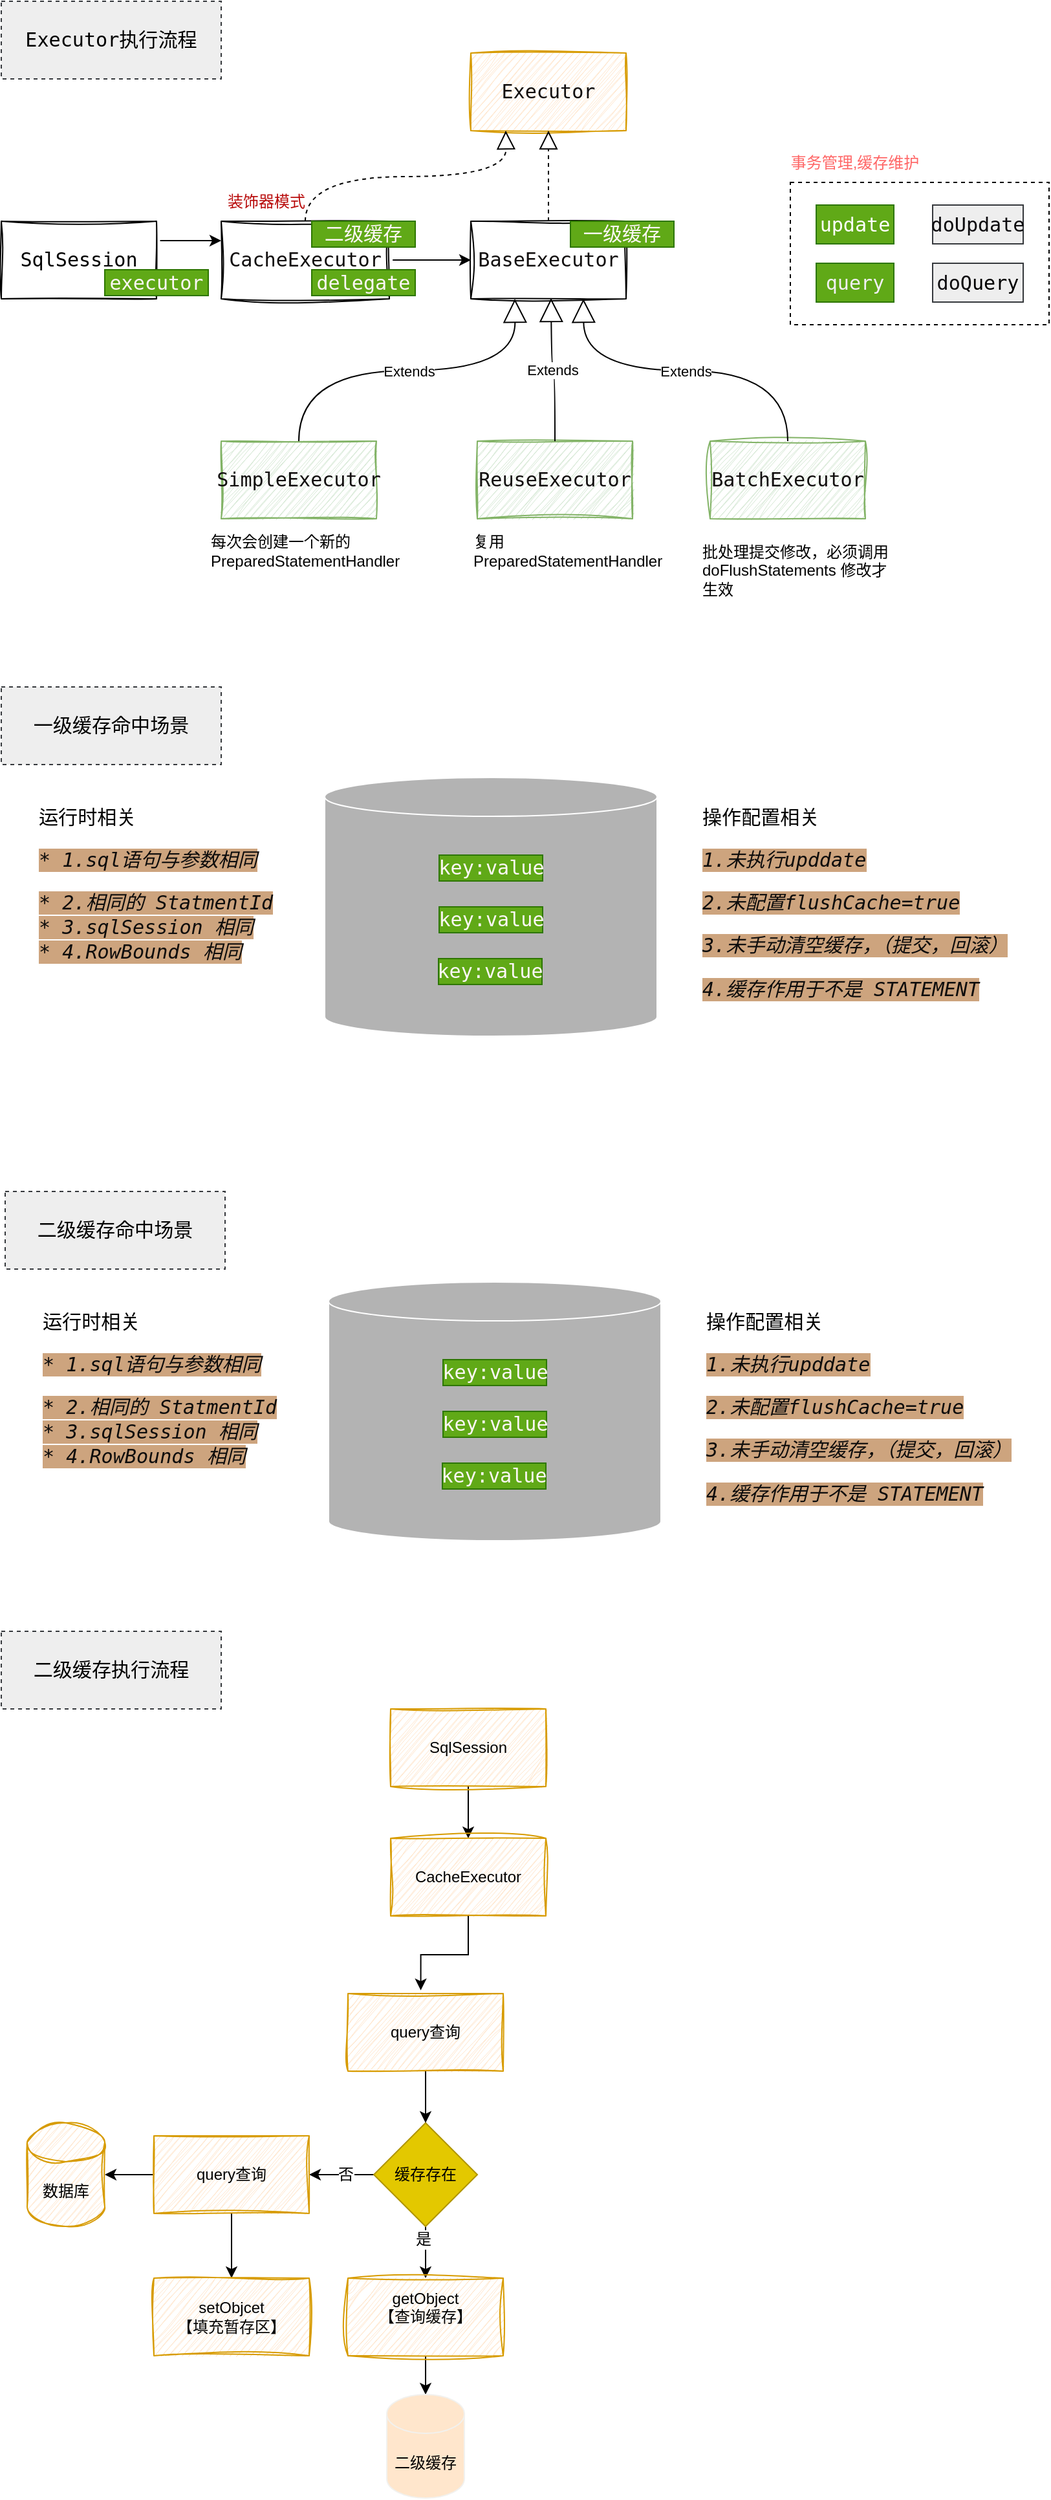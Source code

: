 <mxfile border="50" scale="3" compressed="false" locked="false" version="27.1.6" pages="2">
  <diagram name="Blank" id="YmL12bMKpDGza6XwsDPr">
    <mxGraphModel dx="3372" dy="1645" grid="1" gridSize="10" guides="1" tooltips="1" connect="1" arrows="1" fold="1" page="1" pageScale="1" pageWidth="827" pageHeight="1169" background="#ffffff" math="1" shadow="0">
      <root>
        <mxCell id="X5NqExCQtvZxIxQ7pmgY-0" />
        <mxCell id="1" parent="X5NqExCQtvZxIxQ7pmgY-0" />
        <mxCell id="kFkA9idod39xT0IFJ7Xu-3" value="&lt;pre style=&quot;font-family: &amp;quot;JetBrains Mono&amp;quot;, monospace; font-size: 11.3pt;&quot;&gt;&lt;span&gt;&lt;font style=&quot;&quot;&gt;Executor执行流程&lt;/font&gt;&lt;/span&gt;&lt;/pre&gt;" style="text;html=1;align=center;verticalAlign=middle;whiteSpace=wrap;rounded=0;strokeColor=#36393d;dashed=1;fillColor=#eeeeee;" parent="1" vertex="1">
          <mxGeometry x="-2470" y="-1160" width="170" height="60" as="geometry" />
        </mxCell>
        <mxCell id="kFkA9idod39xT0IFJ7Xu-5" value="&lt;pre style=&quot;font-family: &amp;quot;JetBrains Mono&amp;quot;, monospace; font-size: 11.3pt;&quot;&gt;&lt;font style=&quot;color: light-dark(rgb(17, 14, 14), rgb(43, 113, 180));&quot;&gt;Executor&lt;/font&gt;&lt;/pre&gt;" style="rounded=0;whiteSpace=wrap;html=1;sketch=1;curveFitting=1;jiggle=2;fillColor=#ffe6cc;strokeColor=#d79b00;" parent="1" vertex="1">
          <mxGeometry x="-2107" y="-1120" width="120" height="60" as="geometry" />
        </mxCell>
        <mxCell id="hmNLhs7aSOasPQDi5UYB-2" value="" style="endArrow=block;dashed=1;endFill=0;endSize=12;html=1;rounded=0;entryX=0.5;entryY=1;entryDx=0;entryDy=0;exitX=0.5;exitY=0;exitDx=0;exitDy=0;" parent="1" source="hmNLhs7aSOasPQDi5UYB-4" target="kFkA9idod39xT0IFJ7Xu-5" edge="1">
          <mxGeometry width="160" relative="1" as="geometry">
            <mxPoint x="-2047.32" y="-971.08" as="sourcePoint" />
            <mxPoint x="-1987" y="-1000" as="targetPoint" />
          </mxGeometry>
        </mxCell>
        <mxCell id="hmNLhs7aSOasPQDi5UYB-4" value="&lt;pre style=&quot;font-family: &amp;quot;JetBrains Mono&amp;quot;, monospace; font-size: 11.3pt;&quot;&gt;&lt;font style=&quot;color: light-dark(rgb(17, 14, 14), rgb(43, 113, 180));&quot;&gt;BaseExecutor&lt;/font&gt;&lt;/pre&gt;" style="rounded=0;whiteSpace=wrap;html=1;sketch=1;curveFitting=1;jiggle=2;" parent="1" vertex="1">
          <mxGeometry x="-2107" y="-990" width="120" height="60" as="geometry" />
        </mxCell>
        <mxCell id="hmNLhs7aSOasPQDi5UYB-5" value="Extends" style="endArrow=block;endSize=16;endFill=0;html=1;rounded=0;exitX=0.5;exitY=0;exitDx=0;exitDy=0;entryX=0.5;entryY=1;entryDx=0;entryDy=0;edgeStyle=orthogonalEdgeStyle;curved=1;" parent="1" source="hmNLhs7aSOasPQDi5UYB-6" edge="1">
          <mxGeometry width="160" relative="1" as="geometry">
            <mxPoint x="-2240" y="-810" as="sourcePoint" />
            <mxPoint x="-2073" y="-930" as="targetPoint" />
          </mxGeometry>
        </mxCell>
        <mxCell id="hmNLhs7aSOasPQDi5UYB-6" value="&lt;pre style=&quot;font-family: &amp;quot;JetBrains Mono&amp;quot;, monospace; font-size: 11.3pt;&quot;&gt;&lt;font style=&quot;color: light-dark(rgb(17, 14, 14), rgb(43, 113, 180));&quot;&gt;SimpleExecutor&lt;/font&gt;&lt;/pre&gt;" style="rounded=0;whiteSpace=wrap;html=1;sketch=1;curveFitting=1;jiggle=2;fillColor=#d5e8d4;strokeColor=#82b366;" parent="1" vertex="1">
          <mxGeometry x="-2300" y="-820" width="120" height="60" as="geometry" />
        </mxCell>
        <mxCell id="hmNLhs7aSOasPQDi5UYB-7" value="&lt;pre style=&quot;font-family: &amp;quot;JetBrains Mono&amp;quot;, monospace; font-size: 11.3pt;&quot;&gt;&lt;font style=&quot;color: light-dark(rgb(17, 14, 14), rgb(43, 113, 180));&quot;&gt;ReuseExecutor&lt;/font&gt;&lt;/pre&gt;" style="rounded=0;whiteSpace=wrap;html=1;sketch=1;curveFitting=1;jiggle=2;fillColor=#d5e8d4;strokeColor=#82b366;" parent="1" vertex="1">
          <mxGeometry x="-2102" y="-820" width="120" height="60" as="geometry" />
        </mxCell>
        <mxCell id="hmNLhs7aSOasPQDi5UYB-8" value="&lt;pre style=&quot;font-family: &amp;quot;JetBrains Mono&amp;quot;, monospace; font-size: 11.3pt;&quot;&gt;&lt;font style=&quot;color: light-dark(rgb(17, 14, 14), rgb(43, 113, 180));&quot;&gt;BatchExecutor&lt;/font&gt;&lt;/pre&gt;" style="rounded=0;whiteSpace=wrap;html=1;sketch=1;curveFitting=1;jiggle=2;fillColor=#d5e8d4;strokeColor=#82b366;" parent="1" vertex="1">
          <mxGeometry x="-1922" y="-820" width="120" height="60" as="geometry" />
        </mxCell>
        <mxCell id="hmNLhs7aSOasPQDi5UYB-10" value="Extends" style="endArrow=block;endSize=16;endFill=0;html=1;rounded=0;exitX=0.5;exitY=0;exitDx=0;exitDy=0;entryX=0.5;entryY=1;entryDx=0;entryDy=0;edgeStyle=orthogonalEdgeStyle;curved=1;" parent="1" source="hmNLhs7aSOasPQDi5UYB-7" edge="1">
          <mxGeometry width="160" relative="1" as="geometry">
            <mxPoint x="-2230" y="-820.52" as="sourcePoint" />
            <mxPoint x="-2045" y="-930.52" as="targetPoint" />
          </mxGeometry>
        </mxCell>
        <mxCell id="hmNLhs7aSOasPQDi5UYB-11" value="Extends" style="endArrow=block;endSize=16;endFill=0;html=1;rounded=0;edgeStyle=orthogonalEdgeStyle;curved=1;exitX=0.5;exitY=0;exitDx=0;exitDy=0;" parent="1" source="hmNLhs7aSOasPQDi5UYB-8" edge="1">
          <mxGeometry width="160" relative="1" as="geometry">
            <mxPoint x="-1862" y="-830" as="sourcePoint" />
            <mxPoint x="-2020" y="-930" as="targetPoint" />
          </mxGeometry>
        </mxCell>
        <mxCell id="hmNLhs7aSOasPQDi5UYB-18" value="" style="rounded=0;whiteSpace=wrap;html=1;dashed=1;" parent="1" vertex="1">
          <mxGeometry x="-1860" y="-1020" width="200" height="110" as="geometry" />
        </mxCell>
        <mxCell id="hmNLhs7aSOasPQDi5UYB-13" value="&lt;div&gt;&lt;pre style=&quot;font-family: &amp;quot;JetBrains Mono&amp;quot;, monospace; font-size: 11.3pt;&quot;&gt;&lt;span&gt;&lt;font style=&quot;color: light-dark(rgb(255, 255, 255), rgb(43, 113, 180));&quot;&gt;update&lt;/font&gt;&lt;/span&gt;&lt;/pre&gt;&lt;/div&gt;" style="rounded=0;whiteSpace=wrap;html=1;fillColor=#60a917;strokeColor=#2D7600;fontColor=#ffffff;" parent="1" vertex="1">
          <mxGeometry x="-1840" y="-1002.5" width="60" height="30" as="geometry" />
        </mxCell>
        <mxCell id="hmNLhs7aSOasPQDi5UYB-15" value="&lt;div&gt;&lt;pre style=&quot;font-family: &amp;quot;JetBrains Mono&amp;quot;, monospace; font-size: 11.3pt;&quot;&gt;&lt;span&gt;&lt;font style=&quot;color: light-dark(rgb(12, 11, 14), rgb(43, 113, 180));&quot;&gt;doUpdate&lt;/font&gt;&lt;/span&gt;&lt;/pre&gt;&lt;/div&gt;" style="rounded=0;whiteSpace=wrap;html=1;fillColor=#eeeeee;strokeColor=#36393d;" parent="1" vertex="1">
          <mxGeometry x="-1750" y="-1002.5" width="70" height="30" as="geometry" />
        </mxCell>
        <mxCell id="hmNLhs7aSOasPQDi5UYB-16" value="&lt;pre style=&quot;font-family: &amp;quot;JetBrains Mono&amp;quot;, monospace; font-size: 11.3pt;&quot;&gt;&lt;font style=&quot;color: light-dark(rgb(241, 240, 245), rgb(228, 227, 230));&quot;&gt;query&lt;/font&gt;&lt;/pre&gt;" style="rounded=0;whiteSpace=wrap;html=1;fillColor=#60a917;strokeColor=#2D7600;fontColor=#ffffff;" parent="1" vertex="1">
          <mxGeometry x="-1840" y="-957.5" width="60" height="30" as="geometry" />
        </mxCell>
        <mxCell id="hmNLhs7aSOasPQDi5UYB-17" value="&lt;div&gt;&lt;pre style=&quot;font-family: &amp;quot;JetBrains Mono&amp;quot;, monospace; font-size: 11.3pt;&quot;&gt;&lt;span&gt;&lt;font style=&quot;color: light-dark(rgb(12, 11, 14), rgb(43, 113, 180));&quot;&gt;doQ&lt;/font&gt;&lt;/span&gt;uery&lt;/pre&gt;&lt;/div&gt;" style="rounded=0;whiteSpace=wrap;html=1;fillColor=#eeeeee;strokeColor=#36393d;" parent="1" vertex="1">
          <mxGeometry x="-1750" y="-957.5" width="70" height="30" as="geometry" />
        </mxCell>
        <mxCell id="hmNLhs7aSOasPQDi5UYB-19" value="&lt;font style=&quot;color: light-dark(rgb(255, 102, 102), rgb(237, 237, 237));&quot;&gt;事务管理,缓存维护&lt;/font&gt;" style="text;html=1;align=center;verticalAlign=middle;whiteSpace=wrap;rounded=0;" parent="1" vertex="1">
          <mxGeometry x="-1871" y="-1050" width="122" height="30" as="geometry" />
        </mxCell>
        <mxCell id="RMZ8sAWD6F0i_Kk_ml5E-15" style="edgeStyle=orthogonalEdgeStyle;rounded=0;orthogonalLoop=1;jettySize=auto;html=1;entryX=0;entryY=0.5;entryDx=0;entryDy=0;fontFamily=Helvetica;fontSize=12;fontColor=default;" edge="1" parent="1" source="hmNLhs7aSOasPQDi5UYB-21" target="hmNLhs7aSOasPQDi5UYB-4">
          <mxGeometry relative="1" as="geometry" />
        </mxCell>
        <mxCell id="hmNLhs7aSOasPQDi5UYB-21" value="&lt;pre style=&quot;font-family: &amp;quot;JetBrains Mono&amp;quot;, monospace; font-size: 11.3pt;&quot;&gt;&lt;font style=&quot;color: light-dark(rgb(17, 14, 14), rgb(43, 113, 180));&quot;&gt;CacheExecutor&lt;/font&gt;&lt;/pre&gt;" style="rounded=0;whiteSpace=wrap;html=1;sketch=1;curveFitting=1;jiggle=2;" parent="1" vertex="1">
          <mxGeometry x="-2300" y="-990" width="130" height="60" as="geometry" />
        </mxCell>
        <mxCell id="hmNLhs7aSOasPQDi5UYB-22" value="" style="endArrow=block;dashed=1;endFill=0;endSize=12;html=1;rounded=0;entryX=0.5;entryY=1;entryDx=0;entryDy=0;exitX=0.5;exitY=0;exitDx=0;exitDy=0;edgeStyle=orthogonalEdgeStyle;curved=1;" parent="1" source="hmNLhs7aSOasPQDi5UYB-21" edge="1">
          <mxGeometry width="160" relative="1" as="geometry">
            <mxPoint x="-2080" y="-990" as="sourcePoint" />
            <mxPoint x="-2080" y="-1060" as="targetPoint" />
          </mxGeometry>
        </mxCell>
        <mxCell id="hmNLhs7aSOasPQDi5UYB-23" value="&lt;pre style=&quot;font-family: &amp;quot;JetBrains Mono&amp;quot;, monospace; font-size: 11.3pt;&quot;&gt;&lt;div&gt;&lt;pre style=&quot;font-family: &amp;quot;JetBrains Mono&amp;quot;, monospace; font-size: 11.3pt;&quot;&gt;&lt;span&gt;&lt;font style=&quot;color: light-dark(rgb(253, 247, 247), rgb(159, 95, 149));&quot;&gt;delegate&lt;/font&gt;&lt;/span&gt;&lt;/pre&gt;&lt;/div&gt;&lt;/pre&gt;" style="rounded=0;whiteSpace=wrap;html=1;fillColor=#60a917;strokeColor=#2D7600;fontColor=#ffffff;" parent="1" vertex="1">
          <mxGeometry x="-2230" y="-952.5" width="80" height="20" as="geometry" />
        </mxCell>
        <mxCell id="RMZ8sAWD6F0i_Kk_ml5E-14" style="edgeStyle=orthogonalEdgeStyle;rounded=0;orthogonalLoop=1;jettySize=auto;html=1;exitX=1;exitY=0.25;exitDx=0;exitDy=0;entryX=0;entryY=0.25;entryDx=0;entryDy=0;fontFamily=Helvetica;fontSize=12;fontColor=default;" edge="1" parent="1" source="hmNLhs7aSOasPQDi5UYB-25" target="hmNLhs7aSOasPQDi5UYB-21">
          <mxGeometry relative="1" as="geometry" />
        </mxCell>
        <mxCell id="hmNLhs7aSOasPQDi5UYB-25" value="&lt;pre style=&quot;font-family: &amp;quot;JetBrains Mono&amp;quot;, monospace; font-size: 11.3pt;&quot;&gt;&lt;div&gt;&lt;pre style=&quot;font-family: &amp;quot;JetBrains Mono&amp;quot;, monospace; font-size: 11.3pt;&quot;&gt;&lt;pre style=&quot;font-size: 11.3pt; font-family: &amp;quot;JetBrains Mono&amp;quot;, monospace;&quot;&gt;&lt;span&gt;&lt;font style=&quot;color: rgb(0, 0, 0);&quot;&gt;SqlSession&lt;/font&gt;&lt;/span&gt;&lt;/pre&gt;&lt;/pre&gt;&lt;/div&gt;&lt;/pre&gt;" style="rounded=0;whiteSpace=wrap;html=1;sketch=1;curveFitting=1;jiggle=2;" parent="1" vertex="1">
          <mxGeometry x="-2470" y="-990" width="120" height="60" as="geometry" />
        </mxCell>
        <mxCell id="hmNLhs7aSOasPQDi5UYB-27" value="&lt;pre style=&quot;font-family: &amp;quot;JetBrains Mono&amp;quot;, monospace; font-size: 11.3pt;&quot;&gt;&lt;pre style=&quot;font-family: &amp;quot;JetBrains Mono&amp;quot;, monospace; font-size: 11.3pt;&quot;&gt;&lt;font color=&quot;#fdf7f7&quot;&gt;executor&lt;/font&gt;&lt;/pre&gt;&lt;/pre&gt;" style="rounded=0;whiteSpace=wrap;html=1;fillColor=#60a917;strokeColor=#2D7600;fontColor=#ffffff;" parent="1" vertex="1">
          <mxGeometry x="-2390" y="-952.5" width="80" height="20" as="geometry" />
        </mxCell>
        <mxCell id="hmNLhs7aSOasPQDi5UYB-28" value="&lt;pre style=&quot;font-family: &amp;quot;JetBrains Mono&amp;quot;, monospace; font-size: 11.3pt;&quot;&gt;&lt;pre style=&quot;font-family: &amp;quot;JetBrains Mono&amp;quot;, monospace; font-size: 11.3pt;&quot;&gt;&lt;font color=&quot;#fdf7f7&quot;&gt;二级缓存&lt;/font&gt;&lt;/pre&gt;&lt;/pre&gt;" style="rounded=0;whiteSpace=wrap;html=1;fillColor=#60a917;strokeColor=#2D7600;fontColor=#ffffff;" parent="1" vertex="1">
          <mxGeometry x="-2230" y="-990" width="80" height="20" as="geometry" />
        </mxCell>
        <mxCell id="hmNLhs7aSOasPQDi5UYB-29" value="&lt;pre style=&quot;font-family: &amp;quot;JetBrains Mono&amp;quot;, monospace; font-size: 11.3pt;&quot;&gt;&lt;pre style=&quot;font-family: &amp;quot;JetBrains Mono&amp;quot;, monospace; font-size: 11.3pt;&quot;&gt;&lt;font color=&quot;#fdf7f7&quot;&gt;一级缓存&lt;/font&gt;&lt;/pre&gt;&lt;/pre&gt;" style="rounded=0;whiteSpace=wrap;html=1;fillColor=#60a917;strokeColor=#2D7600;fontColor=#ffffff;" parent="1" vertex="1">
          <mxGeometry x="-2030" y="-990" width="80" height="20" as="geometry" />
        </mxCell>
        <mxCell id="hmNLhs7aSOasPQDi5UYB-31" value="每次会创建一个新的&amp;nbsp;&lt;div&gt;PreparedStatementHandler&lt;/div&gt;" style="text;html=1;align=left;verticalAlign=middle;whiteSpace=wrap;rounded=0;" parent="1" vertex="1">
          <mxGeometry x="-2310" y="-750" width="160" height="30" as="geometry" />
        </mxCell>
        <mxCell id="hmNLhs7aSOasPQDi5UYB-32" value="复用&lt;br&gt;&lt;div&gt;PreparedStatementHandler&lt;/div&gt;" style="text;html=1;align=left;verticalAlign=middle;whiteSpace=wrap;rounded=0;" parent="1" vertex="1">
          <mxGeometry x="-2107" y="-750" width="160" height="30" as="geometry" />
        </mxCell>
        <mxCell id="hmNLhs7aSOasPQDi5UYB-33" value="批处理提交修改，必须调用doFlushStatements 修改才生效" style="text;html=1;align=left;verticalAlign=middle;whiteSpace=wrap;rounded=0;" parent="1" vertex="1">
          <mxGeometry x="-1930" y="-760" width="150" height="80" as="geometry" />
        </mxCell>
        <mxCell id="hmNLhs7aSOasPQDi5UYB-34" value="&lt;font style=&quot;color: light-dark(rgb(184, 10, 10), rgb(237, 237, 237));&quot;&gt;装饰器模式&lt;/font&gt;" style="text;html=1;align=center;verticalAlign=middle;whiteSpace=wrap;rounded=0;" parent="1" vertex="1">
          <mxGeometry x="-2300" y="-1020" width="70" height="30" as="geometry" />
        </mxCell>
        <mxCell id="hmNLhs7aSOasPQDi5UYB-40" value="&lt;pre style=&quot;font-family: &amp;quot;JetBrains Mono&amp;quot;, monospace; font-size: 11.3pt;&quot;&gt;一级缓存命中场景&lt;/pre&gt;" style="text;html=1;align=center;verticalAlign=middle;whiteSpace=wrap;rounded=0;strokeColor=#36393d;dashed=1;fillColor=#eeeeee;" parent="1" vertex="1">
          <mxGeometry x="-2470" y="-630" width="170" height="60" as="geometry" />
        </mxCell>
        <mxCell id="hmNLhs7aSOasPQDi5UYB-41" value="&lt;pre style=&quot;font-family: &amp;quot;JetBrains Mono&amp;quot;, monospace; font-size: 11.3pt;&quot;&gt;运行时相关&lt;/pre&gt;&lt;pre style=&quot;font-family: &amp;quot;JetBrains Mono&amp;quot;, monospace; font-size: 11.3pt;&quot;&gt;&lt;span style=&quot;font-style: italic; color: light-dark(rgb(13, 12, 12), rgb(73, 74, 79)); background-color: light-dark(rgb(205, 164, 126), rgb(237, 237, 237)); font-size: 11.3pt; white-space: normal;&quot;&gt;* 1.sql语句与参数相同&lt;/span&gt;&lt;/pre&gt;&lt;pre style=&quot;font-family: &amp;quot;JetBrains Mono&amp;quot;, monospace; font-size: 11.3pt;&quot;&gt;&lt;span style=&quot;background-color: light-dark(rgb(205, 164, 126), rgb(237, 237, 237));&quot;&gt;&lt;font style=&quot;color: light-dark(rgb(13, 12, 12), rgb(73, 74, 79));&quot;&gt;&lt;span style=&quot;font-style: italic;&quot;&gt;* 2.&lt;/span&gt;&lt;span style=&quot;font-style: italic; font-family: &amp;quot;Courier New&amp;quot;, monospace;&quot;&gt;相同的 &lt;/span&gt;&lt;span style=&quot;font-style: italic;&quot;&gt;StatmentId&lt;br&gt;&lt;/span&gt;&lt;span style=&quot;font-style: italic;&quot;&gt;* 3.sqlSession &lt;/span&gt;&lt;span style=&quot;font-style: italic; font-family: &amp;quot;Courier New&amp;quot;, monospace;&quot;&gt;相同&lt;br&gt;&lt;/span&gt;&lt;span style=&quot;font-style: italic;&quot;&gt;* 4.RowBounds &lt;/span&gt;&lt;span style=&quot;font-style: italic; font-family: &amp;quot;Courier New&amp;quot;, monospace;&quot;&gt;相同&lt;/span&gt;&lt;/font&gt;&lt;/span&gt;&lt;/pre&gt;" style="text;whiteSpace=wrap;html=1;" parent="1" vertex="1">
          <mxGeometry x="-2443.5" y="-560" width="205" height="170" as="geometry" />
        </mxCell>
        <mxCell id="hmNLhs7aSOasPQDi5UYB-46" value="" style="group" parent="1" vertex="1" connectable="0">
          <mxGeometry x="-2220" y="-560" width="257" height="200" as="geometry" />
        </mxCell>
        <mxCell id="hmNLhs7aSOasPQDi5UYB-35" value="" style="shape=cylinder3;whiteSpace=wrap;html=1;boundedLbl=1;backgroundOutline=1;size=15;fillColor=#B3B3B3;strokeColor=#FFFFFF;fontColor=#ffffff;movable=1;resizable=1;rotatable=1;deletable=1;editable=1;locked=0;connectable=1;" parent="hmNLhs7aSOasPQDi5UYB-46" vertex="1">
          <mxGeometry width="257" height="200" as="geometry" />
        </mxCell>
        <mxCell id="hmNLhs7aSOasPQDi5UYB-36" value="&lt;pre style=&quot;font-family: &amp;quot;JetBrains Mono&amp;quot;, monospace; font-size: 11.3pt;&quot;&gt;&lt;pre style=&quot;font-family: &amp;quot;JetBrains Mono&amp;quot;, monospace; font-size: 11.3pt;&quot;&gt;&lt;font color=&quot;#fdf7f7&quot;&gt;key:value&lt;/font&gt;&lt;/pre&gt;&lt;/pre&gt;" style="rounded=0;whiteSpace=wrap;html=1;fillColor=#60a917;strokeColor=#2D7600;fontColor=#ffffff;movable=1;resizable=1;rotatable=1;deletable=1;editable=1;locked=0;connectable=1;" parent="hmNLhs7aSOasPQDi5UYB-46" vertex="1">
          <mxGeometry x="88.5" y="60" width="80" height="20" as="geometry" />
        </mxCell>
        <mxCell id="hmNLhs7aSOasPQDi5UYB-37" value="&lt;pre style=&quot;font-family: &amp;quot;JetBrains Mono&amp;quot;, monospace; font-size: 11.3pt;&quot;&gt;&lt;pre style=&quot;font-family: &amp;quot;JetBrains Mono&amp;quot;, monospace; font-size: 11.3pt;&quot;&gt;&lt;font color=&quot;#fdf7f7&quot;&gt;key:value&lt;/font&gt;&lt;/pre&gt;&lt;/pre&gt;" style="rounded=0;whiteSpace=wrap;html=1;fillColor=#60a917;strokeColor=#2D7600;fontColor=#ffffff;movable=1;resizable=1;rotatable=1;deletable=1;editable=1;locked=0;connectable=1;" parent="hmNLhs7aSOasPQDi5UYB-46" vertex="1">
          <mxGeometry x="88.5" y="100" width="80" height="20" as="geometry" />
        </mxCell>
        <mxCell id="hmNLhs7aSOasPQDi5UYB-38" value="&lt;pre style=&quot;font-family: &amp;quot;JetBrains Mono&amp;quot;, monospace; font-size: 11.3pt;&quot;&gt;&lt;pre style=&quot;font-family: &amp;quot;JetBrains Mono&amp;quot;, monospace; font-size: 11.3pt;&quot;&gt;&lt;font color=&quot;#fdf7f7&quot;&gt;key:value&lt;/font&gt;&lt;/pre&gt;&lt;/pre&gt;" style="rounded=0;whiteSpace=wrap;html=1;fillColor=#60a917;strokeColor=#2D7600;fontColor=#ffffff;movable=1;resizable=1;rotatable=1;deletable=1;editable=1;locked=0;connectable=1;" parent="hmNLhs7aSOasPQDi5UYB-46" vertex="1">
          <mxGeometry x="88" y="140" width="80" height="20" as="geometry" />
        </mxCell>
        <mxCell id="hmNLhs7aSOasPQDi5UYB-47" value="&lt;pre style=&quot;font-family: &amp;quot;JetBrains Mono&amp;quot;, monospace; font-size: 11.3pt;&quot;&gt;操作配置相关&lt;/pre&gt;&lt;pre style=&quot;font-family: &amp;quot;JetBrains Mono&amp;quot;, monospace; font-size: 11.3pt;&quot;&gt;&lt;span style=&quot;font-style: italic; color: light-dark(rgb(13, 12, 12), rgb(73, 74, 79)); background-color: light-dark(rgb(205, 164, 126), rgb(237, 237, 237)); font-size: 11.3pt; white-space: normal;&quot;&gt;1.未执行upddate&lt;/span&gt;&lt;/pre&gt;&lt;pre style=&quot;font-family: &amp;quot;JetBrains Mono&amp;quot;, monospace; font-size: 11.3pt;&quot;&gt;&lt;span style=&quot;font-style: italic; color: light-dark(rgb(13, 12, 12), rgb(73, 74, 79)); background-color: light-dark(rgb(205, 164, 126), rgb(237, 237, 237)); font-size: 11.3pt; white-space: normal;&quot;&gt;2.未配置flushCache=true&lt;/span&gt;&lt;/pre&gt;&lt;pre style=&quot;font-family: &amp;quot;JetBrains Mono&amp;quot;, monospace; font-size: 11.3pt;&quot;&gt;&lt;span style=&quot;font-style: italic; color: light-dark(rgb(13, 12, 12), rgb(73, 74, 79)); background-color: light-dark(rgb(205, 164, 126), rgb(237, 237, 237)); font-size: 11.3pt; white-space: normal;&quot;&gt;3.未手动清空缓存，（提交，回滚）&lt;/span&gt;&lt;/pre&gt;&lt;pre style=&quot;font-family: &amp;quot;JetBrains Mono&amp;quot;, monospace; font-size: 11.3pt;&quot;&gt;&lt;span style=&quot;font-style: italic; color: light-dark(rgb(13, 12, 12), rgb(73, 74, 79)); background-color: light-dark(rgb(205, 164, 126), rgb(237, 237, 237)); font-size: 11.3pt; white-space: normal;&quot;&gt;4.缓存作用于不是 STATEMENT&lt;/span&gt;&lt;/pre&gt;" style="text;whiteSpace=wrap;html=1;" parent="1" vertex="1">
          <mxGeometry x="-1930" y="-560" width="260" height="210" as="geometry" />
        </mxCell>
        <mxCell id="RMZ8sAWD6F0i_Kk_ml5E-1" value="&lt;pre style=&quot;font-family: &amp;quot;JetBrains Mono&amp;quot;, monospace; font-size: 11.3pt;&quot;&gt;&lt;font style=&quot;vertical-align: inherit;&quot;&gt;&lt;font style=&quot;vertical-align: inherit;&quot;&gt;二级缓存命中场景&lt;/font&gt;&lt;/font&gt;&lt;/pre&gt;" style="text;html=1;align=center;verticalAlign=middle;whiteSpace=wrap;rounded=0;strokeColor=#36393d;dashed=1;fillColor=#eeeeee;" vertex="1" parent="1">
          <mxGeometry x="-2467" y="-240" width="170" height="60" as="geometry" />
        </mxCell>
        <mxCell id="RMZ8sAWD6F0i_Kk_ml5E-2" value="&lt;pre style=&quot;font-family: &amp;quot;JetBrains Mono&amp;quot;, monospace; font-size: 11.3pt;&quot;&gt;运行时相关&lt;/pre&gt;&lt;pre style=&quot;font-family: &amp;quot;JetBrains Mono&amp;quot;, monospace; font-size: 11.3pt;&quot;&gt;&lt;span style=&quot;font-style: italic; color: light-dark(rgb(13, 12, 12), rgb(73, 74, 79)); background-color: light-dark(rgb(205, 164, 126), rgb(237, 237, 237)); font-size: 11.3pt; white-space: normal;&quot;&gt;* 1.sql语句与参数相同&lt;/span&gt;&lt;/pre&gt;&lt;pre style=&quot;font-family: &amp;quot;JetBrains Mono&amp;quot;, monospace; font-size: 11.3pt;&quot;&gt;&lt;span style=&quot;background-color: light-dark(rgb(205, 164, 126), rgb(237, 237, 237));&quot;&gt;&lt;font style=&quot;color: light-dark(rgb(13, 12, 12), rgb(73, 74, 79));&quot;&gt;&lt;span style=&quot;font-style: italic;&quot;&gt;* 2.&lt;/span&gt;&lt;span style=&quot;font-style: italic; font-family: &amp;quot;Courier New&amp;quot;, monospace;&quot;&gt;相同的 &lt;/span&gt;&lt;span style=&quot;font-style: italic;&quot;&gt;StatmentId&lt;br&gt;&lt;/span&gt;&lt;span style=&quot;font-style: italic;&quot;&gt;* 3.sqlSession &lt;/span&gt;&lt;span style=&quot;font-style: italic; font-family: &amp;quot;Courier New&amp;quot;, monospace;&quot;&gt;相同&lt;br&gt;&lt;/span&gt;&lt;span style=&quot;font-style: italic;&quot;&gt;* 4.RowBounds &lt;/span&gt;&lt;span style=&quot;font-style: italic; font-family: &amp;quot;Courier New&amp;quot;, monospace;&quot;&gt;相同&lt;/span&gt;&lt;/font&gt;&lt;/span&gt;&lt;/pre&gt;" style="text;whiteSpace=wrap;html=1;" vertex="1" parent="1">
          <mxGeometry x="-2440.5" y="-170" width="205" height="170" as="geometry" />
        </mxCell>
        <mxCell id="RMZ8sAWD6F0i_Kk_ml5E-3" value="" style="group" vertex="1" connectable="0" parent="1">
          <mxGeometry x="-2217" y="-170" width="257" height="200" as="geometry" />
        </mxCell>
        <mxCell id="RMZ8sAWD6F0i_Kk_ml5E-4" value="" style="shape=cylinder3;whiteSpace=wrap;html=1;boundedLbl=1;backgroundOutline=1;size=15;fillColor=#B3B3B3;strokeColor=#FFFFFF;fontColor=#ffffff;movable=1;resizable=1;rotatable=1;deletable=1;editable=1;locked=0;connectable=1;" vertex="1" parent="RMZ8sAWD6F0i_Kk_ml5E-3">
          <mxGeometry width="257" height="200" as="geometry" />
        </mxCell>
        <mxCell id="RMZ8sAWD6F0i_Kk_ml5E-5" value="&lt;pre style=&quot;font-family: &amp;quot;JetBrains Mono&amp;quot;, monospace; font-size: 11.3pt;&quot;&gt;&lt;pre style=&quot;font-family: &amp;quot;JetBrains Mono&amp;quot;, monospace; font-size: 11.3pt;&quot;&gt;&lt;font color=&quot;#fdf7f7&quot;&gt;key:value&lt;/font&gt;&lt;/pre&gt;&lt;/pre&gt;" style="rounded=0;whiteSpace=wrap;html=1;fillColor=#60a917;strokeColor=#2D7600;fontColor=#ffffff;movable=1;resizable=1;rotatable=1;deletable=1;editable=1;locked=0;connectable=1;" vertex="1" parent="RMZ8sAWD6F0i_Kk_ml5E-3">
          <mxGeometry x="88.5" y="60" width="80" height="20" as="geometry" />
        </mxCell>
        <mxCell id="RMZ8sAWD6F0i_Kk_ml5E-6" value="&lt;pre style=&quot;font-family: &amp;quot;JetBrains Mono&amp;quot;, monospace; font-size: 11.3pt;&quot;&gt;&lt;pre style=&quot;font-family: &amp;quot;JetBrains Mono&amp;quot;, monospace; font-size: 11.3pt;&quot;&gt;&lt;font color=&quot;#fdf7f7&quot;&gt;key:value&lt;/font&gt;&lt;/pre&gt;&lt;/pre&gt;" style="rounded=0;whiteSpace=wrap;html=1;fillColor=#60a917;strokeColor=#2D7600;fontColor=#ffffff;movable=1;resizable=1;rotatable=1;deletable=1;editable=1;locked=0;connectable=1;" vertex="1" parent="RMZ8sAWD6F0i_Kk_ml5E-3">
          <mxGeometry x="88.5" y="100" width="80" height="20" as="geometry" />
        </mxCell>
        <mxCell id="RMZ8sAWD6F0i_Kk_ml5E-7" value="&lt;pre style=&quot;font-family: &amp;quot;JetBrains Mono&amp;quot;, monospace; font-size: 11.3pt;&quot;&gt;&lt;pre style=&quot;font-family: &amp;quot;JetBrains Mono&amp;quot;, monospace; font-size: 11.3pt;&quot;&gt;&lt;font color=&quot;#fdf7f7&quot;&gt;key:value&lt;/font&gt;&lt;/pre&gt;&lt;/pre&gt;" style="rounded=0;whiteSpace=wrap;html=1;fillColor=#60a917;strokeColor=#2D7600;fontColor=#ffffff;movable=1;resizable=1;rotatable=1;deletable=1;editable=1;locked=0;connectable=1;" vertex="1" parent="RMZ8sAWD6F0i_Kk_ml5E-3">
          <mxGeometry x="88" y="140" width="80" height="20" as="geometry" />
        </mxCell>
        <mxCell id="RMZ8sAWD6F0i_Kk_ml5E-8" value="&lt;pre style=&quot;font-family: &amp;quot;JetBrains Mono&amp;quot;, monospace; font-size: 11.3pt;&quot;&gt;操作配置相关&lt;/pre&gt;&lt;pre style=&quot;font-family: &amp;quot;JetBrains Mono&amp;quot;, monospace; font-size: 11.3pt;&quot;&gt;&lt;span style=&quot;font-style: italic; color: light-dark(rgb(13, 12, 12), rgb(73, 74, 79)); background-color: light-dark(rgb(205, 164, 126), rgb(237, 237, 237)); font-size: 11.3pt; white-space: normal;&quot;&gt;1.未执行upddate&lt;/span&gt;&lt;/pre&gt;&lt;pre style=&quot;font-family: &amp;quot;JetBrains Mono&amp;quot;, monospace; font-size: 11.3pt;&quot;&gt;&lt;span style=&quot;font-style: italic; color: light-dark(rgb(13, 12, 12), rgb(73, 74, 79)); background-color: light-dark(rgb(205, 164, 126), rgb(237, 237, 237)); font-size: 11.3pt; white-space: normal;&quot;&gt;2.未配置flushCache=true&lt;/span&gt;&lt;/pre&gt;&lt;pre style=&quot;font-family: &amp;quot;JetBrains Mono&amp;quot;, monospace; font-size: 11.3pt;&quot;&gt;&lt;span style=&quot;font-style: italic; color: light-dark(rgb(13, 12, 12), rgb(73, 74, 79)); background-color: light-dark(rgb(205, 164, 126), rgb(237, 237, 237)); font-size: 11.3pt; white-space: normal;&quot;&gt;3.未手动清空缓存，（提交，回滚）&lt;/span&gt;&lt;/pre&gt;&lt;pre style=&quot;font-family: &amp;quot;JetBrains Mono&amp;quot;, monospace; font-size: 11.3pt;&quot;&gt;&lt;span style=&quot;font-style: italic; color: light-dark(rgb(13, 12, 12), rgb(73, 74, 79)); background-color: light-dark(rgb(205, 164, 126), rgb(237, 237, 237)); font-size: 11.3pt; white-space: normal;&quot;&gt;4.缓存作用于不是 STATEMENT&lt;/span&gt;&lt;/pre&gt;" style="text;whiteSpace=wrap;html=1;" vertex="1" parent="1">
          <mxGeometry x="-1927" y="-170" width="260" height="210" as="geometry" />
        </mxCell>
        <mxCell id="RMZ8sAWD6F0i_Kk_ml5E-9" value="&lt;pre style=&quot;font-family: &amp;quot;JetBrains Mono&amp;quot;, monospace; font-size: 11.3pt;&quot;&gt;&lt;font style=&quot;vertical-align: inherit;&quot;&gt;&lt;font style=&quot;vertical-align: inherit;&quot;&gt;&lt;font style=&quot;vertical-align: inherit;&quot;&gt;&lt;font style=&quot;vertical-align: inherit;&quot;&gt;二级缓存执行流程&lt;/font&gt;&lt;/font&gt;&lt;/font&gt;&lt;/font&gt;&lt;/pre&gt;" style="text;html=1;align=center;verticalAlign=middle;whiteSpace=wrap;rounded=0;strokeColor=#36393d;dashed=1;fillColor=#eeeeee;" vertex="1" parent="1">
          <mxGeometry x="-2470" y="100" width="170" height="60" as="geometry" />
        </mxCell>
        <mxCell id="RMZ8sAWD6F0i_Kk_ml5E-12" style="edgeStyle=orthogonalEdgeStyle;rounded=0;orthogonalLoop=1;jettySize=auto;html=1;exitX=0.5;exitY=1;exitDx=0;exitDy=0;fontFamily=Helvetica;fontSize=12;fontColor=default;" edge="1" parent="1" source="RMZ8sAWD6F0i_Kk_ml5E-10" target="RMZ8sAWD6F0i_Kk_ml5E-11">
          <mxGeometry relative="1" as="geometry" />
        </mxCell>
        <mxCell id="RMZ8sAWD6F0i_Kk_ml5E-10" value="SqlSession" style="rounded=0;whiteSpace=wrap;html=1;sketch=1;jiggle=2;curveFitting=1;strokeColor=#d79b00;align=center;verticalAlign=middle;fontFamily=Helvetica;fontSize=12;fontColor=default;fillColor=#ffe6cc;" vertex="1" parent="1">
          <mxGeometry x="-2169" y="160" width="120" height="60" as="geometry" />
        </mxCell>
        <mxCell id="RMZ8sAWD6F0i_Kk_ml5E-11" value="CacheExecutor" style="rounded=0;whiteSpace=wrap;html=1;sketch=1;jiggle=2;curveFitting=1;strokeColor=#d79b00;align=center;verticalAlign=middle;fontFamily=Helvetica;fontSize=12;fontColor=default;fillColor=#ffe6cc;" vertex="1" parent="1">
          <mxGeometry x="-2169" y="260" width="120" height="60" as="geometry" />
        </mxCell>
        <mxCell id="RMZ8sAWD6F0i_Kk_ml5E-26" value="" style="edgeStyle=orthogonalEdgeStyle;rounded=0;orthogonalLoop=1;jettySize=auto;html=1;fontFamily=Helvetica;fontSize=12;fontColor=default;" edge="1" parent="1" source="RMZ8sAWD6F0i_Kk_ml5E-21" target="RMZ8sAWD6F0i_Kk_ml5E-25">
          <mxGeometry relative="1" as="geometry" />
        </mxCell>
        <mxCell id="RMZ8sAWD6F0i_Kk_ml5E-38" value="是" style="edgeLabel;html=1;align=center;verticalAlign=middle;resizable=0;points=[];rounded=0;sketch=1;jiggle=2;curveFitting=1;strokeColor=#d79b00;fontFamily=Helvetica;fontSize=12;fontColor=default;fillColor=#ffe6cc;" vertex="1" connectable="0" parent="RMZ8sAWD6F0i_Kk_ml5E-26">
          <mxGeometry x="-0.531" y="-2" relative="1" as="geometry">
            <mxPoint as="offset" />
          </mxGeometry>
        </mxCell>
        <mxCell id="RMZ8sAWD6F0i_Kk_ml5E-28" style="edgeStyle=orthogonalEdgeStyle;rounded=0;orthogonalLoop=1;jettySize=auto;html=1;exitX=0;exitY=0.5;exitDx=0;exitDy=0;entryX=1;entryY=0.5;entryDx=0;entryDy=0;fontFamily=Helvetica;fontSize=12;fontColor=default;" edge="1" parent="1" source="RMZ8sAWD6F0i_Kk_ml5E-21" target="RMZ8sAWD6F0i_Kk_ml5E-27">
          <mxGeometry relative="1" as="geometry" />
        </mxCell>
        <mxCell id="RMZ8sAWD6F0i_Kk_ml5E-37" value="否" style="edgeLabel;html=1;align=center;verticalAlign=middle;resizable=0;points=[];rounded=0;sketch=1;jiggle=2;curveFitting=1;strokeColor=#d79b00;fontFamily=Helvetica;fontSize=12;fontColor=default;fillColor=#ffe6cc;" vertex="1" connectable="0" parent="RMZ8sAWD6F0i_Kk_ml5E-28">
          <mxGeometry x="-0.1" relative="1" as="geometry">
            <mxPoint as="offset" />
          </mxGeometry>
        </mxCell>
        <mxCell id="RMZ8sAWD6F0i_Kk_ml5E-21" value="缓存存在" style="rhombus;whiteSpace=wrap;html=1;rounded=0;strokeColor=#B09500;align=center;verticalAlign=middle;fontFamily=Helvetica;fontSize=12;fontColor=#000000;fillColor=#e3c800;" vertex="1" parent="1">
          <mxGeometry x="-2182" y="480" width="80" height="80" as="geometry" />
        </mxCell>
        <mxCell id="RMZ8sAWD6F0i_Kk_ml5E-24" style="edgeStyle=orthogonalEdgeStyle;rounded=0;orthogonalLoop=1;jettySize=auto;html=1;exitX=0.5;exitY=1;exitDx=0;exitDy=0;fontFamily=Helvetica;fontSize=12;fontColor=default;" edge="1" parent="1" source="RMZ8sAWD6F0i_Kk_ml5E-22" target="RMZ8sAWD6F0i_Kk_ml5E-21">
          <mxGeometry relative="1" as="geometry" />
        </mxCell>
        <mxCell id="RMZ8sAWD6F0i_Kk_ml5E-22" value="query查询" style="rounded=0;whiteSpace=wrap;html=1;sketch=1;jiggle=2;curveFitting=1;strokeColor=#d79b00;align=center;verticalAlign=middle;fontFamily=Helvetica;fontSize=12;fontColor=default;fillColor=#ffe6cc;" vertex="1" parent="1">
          <mxGeometry x="-2202" y="380" width="120" height="60" as="geometry" />
        </mxCell>
        <mxCell id="RMZ8sAWD6F0i_Kk_ml5E-32" style="edgeStyle=orthogonalEdgeStyle;rounded=0;orthogonalLoop=1;jettySize=auto;html=1;exitX=0.5;exitY=1;exitDx=0;exitDy=0;fontFamily=Helvetica;fontSize=12;fontColor=default;" edge="1" parent="1" source="RMZ8sAWD6F0i_Kk_ml5E-25" target="RMZ8sAWD6F0i_Kk_ml5E-31">
          <mxGeometry relative="1" as="geometry" />
        </mxCell>
        <mxCell id="RMZ8sAWD6F0i_Kk_ml5E-25" value="getObject&lt;div&gt;&lt;span style=&quot;background-color: transparent; color: light-dark(rgb(0, 0, 0), rgb(255, 255, 255));&quot;&gt;【查询缓存】&lt;/span&gt;&lt;div&gt;&lt;div&gt;&lt;br&gt;&lt;/div&gt;&lt;/div&gt;&lt;/div&gt;" style="rounded=0;whiteSpace=wrap;html=1;fillColor=#ffe6cc;strokeColor=#d79b00;sketch=1;jiggle=2;curveFitting=1;align=center;" vertex="1" parent="1">
          <mxGeometry x="-2202" y="600" width="120" height="60" as="geometry" />
        </mxCell>
        <mxCell id="RMZ8sAWD6F0i_Kk_ml5E-30" value="" style="edgeStyle=orthogonalEdgeStyle;rounded=0;orthogonalLoop=1;jettySize=auto;html=1;fontFamily=Helvetica;fontSize=12;fontColor=default;" edge="1" parent="1" source="RMZ8sAWD6F0i_Kk_ml5E-27" target="RMZ8sAWD6F0i_Kk_ml5E-29">
          <mxGeometry relative="1" as="geometry" />
        </mxCell>
        <mxCell id="RMZ8sAWD6F0i_Kk_ml5E-36" style="edgeStyle=orthogonalEdgeStyle;rounded=0;orthogonalLoop=1;jettySize=auto;html=1;exitX=0;exitY=0.5;exitDx=0;exitDy=0;fontFamily=Helvetica;fontSize=12;fontColor=default;" edge="1" parent="1" source="RMZ8sAWD6F0i_Kk_ml5E-27" target="RMZ8sAWD6F0i_Kk_ml5E-33">
          <mxGeometry relative="1" as="geometry" />
        </mxCell>
        <mxCell id="RMZ8sAWD6F0i_Kk_ml5E-27" value="query查询" style="rounded=0;whiteSpace=wrap;html=1;sketch=1;jiggle=2;curveFitting=1;strokeColor=#d79b00;align=center;verticalAlign=middle;fontFamily=Helvetica;fontSize=12;fontColor=default;fillColor=#ffe6cc;" vertex="1" parent="1">
          <mxGeometry x="-2352" y="490" width="120" height="60" as="geometry" />
        </mxCell>
        <mxCell id="RMZ8sAWD6F0i_Kk_ml5E-29" value="setObjcet&lt;div&gt;【填充暂存区】&lt;/div&gt;" style="rounded=0;whiteSpace=wrap;html=1;fillColor=#ffe6cc;strokeColor=#d79b00;sketch=1;jiggle=2;curveFitting=1;" vertex="1" parent="1">
          <mxGeometry x="-2352" y="600" width="120" height="60" as="geometry" />
        </mxCell>
        <mxCell id="RMZ8sAWD6F0i_Kk_ml5E-31" value="二级缓存" style="shape=cylinder3;whiteSpace=wrap;html=1;boundedLbl=1;backgroundOutline=1;size=15;rounded=0;strokeColor=light-dark(#f2f1ee, #996500);align=center;verticalAlign=middle;fontFamily=Helvetica;fontSize=12;fontColor=default;fillColor=#ffe6cc;" vertex="1" parent="1">
          <mxGeometry x="-2172" y="690" width="60" height="80" as="geometry" />
        </mxCell>
        <mxCell id="RMZ8sAWD6F0i_Kk_ml5E-33" value="数据库" style="shape=cylinder3;whiteSpace=wrap;html=1;boundedLbl=1;backgroundOutline=1;size=15;rounded=0;sketch=1;jiggle=2;curveFitting=1;strokeColor=#d79b00;align=center;verticalAlign=middle;fontFamily=Helvetica;fontSize=12;fontColor=default;fillColor=#ffe6cc;" vertex="1" parent="1">
          <mxGeometry x="-2450" y="480" width="60" height="80" as="geometry" />
        </mxCell>
        <mxCell id="RMZ8sAWD6F0i_Kk_ml5E-34" style="edgeStyle=orthogonalEdgeStyle;rounded=0;orthogonalLoop=1;jettySize=auto;html=1;exitX=0.5;exitY=1;exitDx=0;exitDy=0;entryX=0.469;entryY=-0.042;entryDx=0;entryDy=0;entryPerimeter=0;fontFamily=Helvetica;fontSize=12;fontColor=default;" edge="1" parent="1" source="RMZ8sAWD6F0i_Kk_ml5E-11" target="RMZ8sAWD6F0i_Kk_ml5E-22">
          <mxGeometry relative="1" as="geometry" />
        </mxCell>
      </root>
    </mxGraphModel>
  </diagram>
  <diagram id="bjuls_iIFgE6f3Wah0JH" name="第 2 页">
    <mxGraphModel grid="1" page="1" gridSize="10" guides="1" tooltips="1" connect="1" arrows="1" fold="1" pageScale="1" pageWidth="827" pageHeight="1169" math="0" shadow="0">
      <root>
        <mxCell id="0" />
        <mxCell id="1" parent="0" />
      </root>
    </mxGraphModel>
  </diagram>
</mxfile>
